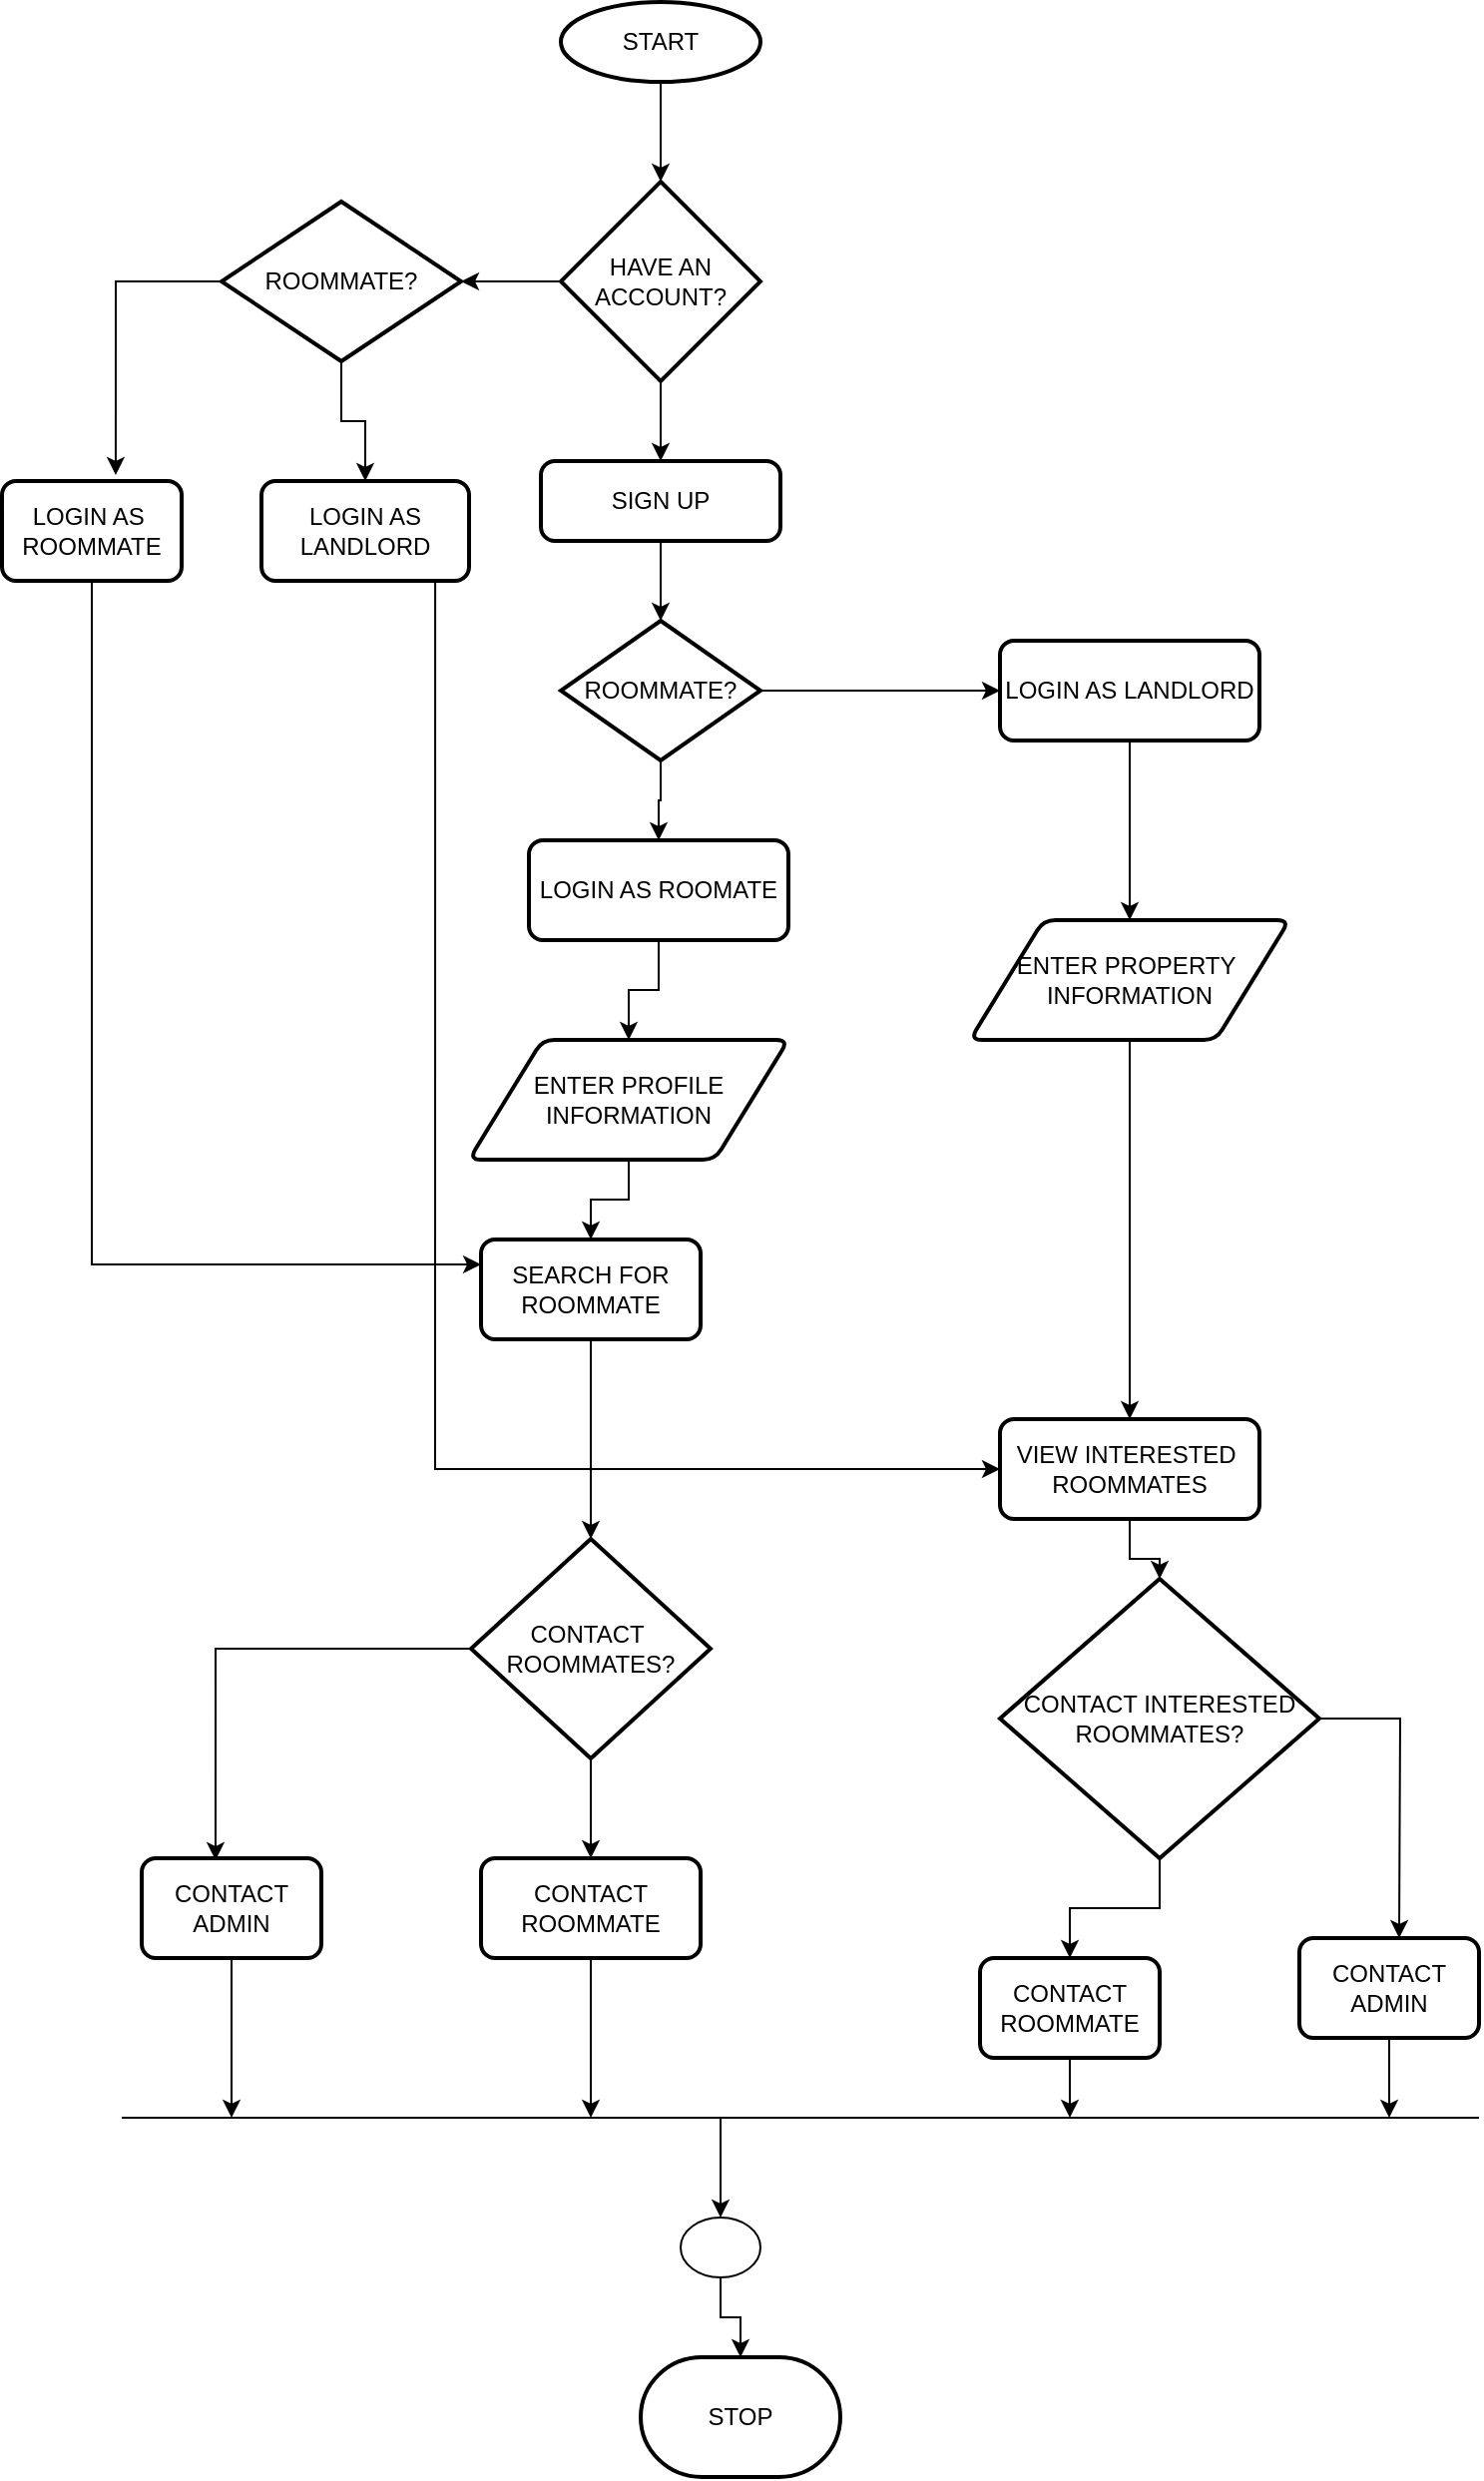 <mxfile version="21.6.6" type="github">
  <diagram id="C5RBs43oDa-KdzZeNtuy" name="Page-1">
    <mxGraphModel dx="880" dy="459" grid="1" gridSize="10" guides="1" tooltips="1" connect="1" arrows="1" fold="1" page="1" pageScale="1" pageWidth="827" pageHeight="1169" background="none" math="0" shadow="0">
      <root>
        <mxCell id="WIyWlLk6GJQsqaUBKTNV-0" />
        <mxCell id="WIyWlLk6GJQsqaUBKTNV-1" parent="WIyWlLk6GJQsqaUBKTNV-0" />
        <mxCell id="8Zkj71_NseK_AkveXsGC-8" style="edgeStyle=orthogonalEdgeStyle;rounded=0;orthogonalLoop=1;jettySize=auto;html=1;entryX=0.5;entryY=0;entryDx=0;entryDy=0;entryPerimeter=0;" edge="1" parent="WIyWlLk6GJQsqaUBKTNV-1" source="8Zkj71_NseK_AkveXsGC-0" target="8Zkj71_NseK_AkveXsGC-1">
          <mxGeometry relative="1" as="geometry" />
        </mxCell>
        <mxCell id="8Zkj71_NseK_AkveXsGC-0" value="START" style="strokeWidth=2;html=1;shape=mxgraph.flowchart.start_1;whiteSpace=wrap;" vertex="1" parent="WIyWlLk6GJQsqaUBKTNV-1">
          <mxGeometry x="300" y="20" width="100" height="40" as="geometry" />
        </mxCell>
        <mxCell id="8Zkj71_NseK_AkveXsGC-9" style="edgeStyle=orthogonalEdgeStyle;rounded=0;orthogonalLoop=1;jettySize=auto;html=1;entryX=0.5;entryY=0;entryDx=0;entryDy=0;" edge="1" parent="WIyWlLk6GJQsqaUBKTNV-1" source="8Zkj71_NseK_AkveXsGC-1" target="8Zkj71_NseK_AkveXsGC-2">
          <mxGeometry relative="1" as="geometry" />
        </mxCell>
        <mxCell id="8Zkj71_NseK_AkveXsGC-17" value="" style="edgeStyle=orthogonalEdgeStyle;rounded=0;orthogonalLoop=1;jettySize=auto;html=1;" edge="1" parent="WIyWlLk6GJQsqaUBKTNV-1" source="8Zkj71_NseK_AkveXsGC-1" target="8Zkj71_NseK_AkveXsGC-16">
          <mxGeometry relative="1" as="geometry" />
        </mxCell>
        <mxCell id="8Zkj71_NseK_AkveXsGC-1" value="HAVE AN ACCOUNT?" style="strokeWidth=2;html=1;shape=mxgraph.flowchart.decision;whiteSpace=wrap;" vertex="1" parent="WIyWlLk6GJQsqaUBKTNV-1">
          <mxGeometry x="300" y="110" width="100" height="100" as="geometry" />
        </mxCell>
        <mxCell id="8Zkj71_NseK_AkveXsGC-10" value="" style="edgeStyle=orthogonalEdgeStyle;rounded=0;orthogonalLoop=1;jettySize=auto;html=1;" edge="1" parent="WIyWlLk6GJQsqaUBKTNV-1" source="8Zkj71_NseK_AkveXsGC-2" target="8Zkj71_NseK_AkveXsGC-3">
          <mxGeometry relative="1" as="geometry" />
        </mxCell>
        <mxCell id="8Zkj71_NseK_AkveXsGC-2" value="SIGN UP" style="rounded=1;whiteSpace=wrap;html=1;absoluteArcSize=1;arcSize=14;strokeWidth=2;" vertex="1" parent="WIyWlLk6GJQsqaUBKTNV-1">
          <mxGeometry x="290" y="250" width="120" height="40" as="geometry" />
        </mxCell>
        <mxCell id="8Zkj71_NseK_AkveXsGC-11" value="" style="edgeStyle=orthogonalEdgeStyle;rounded=0;orthogonalLoop=1;jettySize=auto;html=1;" edge="1" parent="WIyWlLk6GJQsqaUBKTNV-1" source="8Zkj71_NseK_AkveXsGC-3" target="8Zkj71_NseK_AkveXsGC-5">
          <mxGeometry relative="1" as="geometry" />
        </mxCell>
        <mxCell id="8Zkj71_NseK_AkveXsGC-13" style="edgeStyle=orthogonalEdgeStyle;rounded=0;orthogonalLoop=1;jettySize=auto;html=1;entryX=0;entryY=0.5;entryDx=0;entryDy=0;" edge="1" parent="WIyWlLk6GJQsqaUBKTNV-1" source="8Zkj71_NseK_AkveXsGC-3" target="8Zkj71_NseK_AkveXsGC-4">
          <mxGeometry relative="1" as="geometry" />
        </mxCell>
        <mxCell id="8Zkj71_NseK_AkveXsGC-3" value="ROOMMATE?" style="strokeWidth=2;html=1;shape=mxgraph.flowchart.decision;whiteSpace=wrap;" vertex="1" parent="WIyWlLk6GJQsqaUBKTNV-1">
          <mxGeometry x="300" y="330" width="100" height="70" as="geometry" />
        </mxCell>
        <mxCell id="8Zkj71_NseK_AkveXsGC-14" value="" style="edgeStyle=orthogonalEdgeStyle;rounded=0;orthogonalLoop=1;jettySize=auto;html=1;" edge="1" parent="WIyWlLk6GJQsqaUBKTNV-1" source="8Zkj71_NseK_AkveXsGC-4" target="8Zkj71_NseK_AkveXsGC-7">
          <mxGeometry relative="1" as="geometry" />
        </mxCell>
        <mxCell id="8Zkj71_NseK_AkveXsGC-4" value="LOGIN AS LANDLORD" style="rounded=1;whiteSpace=wrap;html=1;absoluteArcSize=1;arcSize=14;strokeWidth=2;" vertex="1" parent="WIyWlLk6GJQsqaUBKTNV-1">
          <mxGeometry x="520" y="340" width="130" height="50" as="geometry" />
        </mxCell>
        <mxCell id="8Zkj71_NseK_AkveXsGC-12" value="" style="edgeStyle=orthogonalEdgeStyle;rounded=0;orthogonalLoop=1;jettySize=auto;html=1;" edge="1" parent="WIyWlLk6GJQsqaUBKTNV-1" source="8Zkj71_NseK_AkveXsGC-5" target="8Zkj71_NseK_AkveXsGC-6">
          <mxGeometry relative="1" as="geometry" />
        </mxCell>
        <mxCell id="8Zkj71_NseK_AkveXsGC-5" value="LOGIN AS ROOMATE" style="rounded=1;whiteSpace=wrap;html=1;absoluteArcSize=1;arcSize=14;strokeWidth=2;" vertex="1" parent="WIyWlLk6GJQsqaUBKTNV-1">
          <mxGeometry x="284" y="440" width="130" height="50" as="geometry" />
        </mxCell>
        <mxCell id="8Zkj71_NseK_AkveXsGC-23" value="" style="edgeStyle=orthogonalEdgeStyle;rounded=0;orthogonalLoop=1;jettySize=auto;html=1;" edge="1" parent="WIyWlLk6GJQsqaUBKTNV-1" source="8Zkj71_NseK_AkveXsGC-6" target="8Zkj71_NseK_AkveXsGC-22">
          <mxGeometry relative="1" as="geometry" />
        </mxCell>
        <mxCell id="8Zkj71_NseK_AkveXsGC-6" value="ENTER PROFILE INFORMATION" style="shape=parallelogram;html=1;strokeWidth=2;perimeter=parallelogramPerimeter;whiteSpace=wrap;rounded=1;arcSize=12;size=0.23;" vertex="1" parent="WIyWlLk6GJQsqaUBKTNV-1">
          <mxGeometry x="254" y="540" width="160" height="60" as="geometry" />
        </mxCell>
        <mxCell id="8Zkj71_NseK_AkveXsGC-26" style="edgeStyle=orthogonalEdgeStyle;rounded=0;orthogonalLoop=1;jettySize=auto;html=1;entryX=0.5;entryY=0;entryDx=0;entryDy=0;" edge="1" parent="WIyWlLk6GJQsqaUBKTNV-1" source="8Zkj71_NseK_AkveXsGC-7" target="8Zkj71_NseK_AkveXsGC-27">
          <mxGeometry relative="1" as="geometry">
            <mxPoint x="585" y="670" as="targetPoint" />
          </mxGeometry>
        </mxCell>
        <mxCell id="8Zkj71_NseK_AkveXsGC-7" value="ENTER PROPERTY&amp;nbsp;&lt;br&gt;INFORMATION" style="shape=parallelogram;html=1;strokeWidth=2;perimeter=parallelogramPerimeter;whiteSpace=wrap;rounded=1;arcSize=12;size=0.23;" vertex="1" parent="WIyWlLk6GJQsqaUBKTNV-1">
          <mxGeometry x="505" y="480" width="160" height="60" as="geometry" />
        </mxCell>
        <mxCell id="8Zkj71_NseK_AkveXsGC-20" value="" style="edgeStyle=orthogonalEdgeStyle;rounded=0;orthogonalLoop=1;jettySize=auto;html=1;" edge="1" parent="WIyWlLk6GJQsqaUBKTNV-1" source="8Zkj71_NseK_AkveXsGC-16" target="8Zkj71_NseK_AkveXsGC-18">
          <mxGeometry relative="1" as="geometry" />
        </mxCell>
        <mxCell id="8Zkj71_NseK_AkveXsGC-21" style="edgeStyle=orthogonalEdgeStyle;rounded=0;orthogonalLoop=1;jettySize=auto;html=1;entryX=0.633;entryY=-0.06;entryDx=0;entryDy=0;entryPerimeter=0;" edge="1" parent="WIyWlLk6GJQsqaUBKTNV-1" source="8Zkj71_NseK_AkveXsGC-16" target="8Zkj71_NseK_AkveXsGC-19">
          <mxGeometry relative="1" as="geometry" />
        </mxCell>
        <mxCell id="8Zkj71_NseK_AkveXsGC-16" value="ROOMMATE?" style="strokeWidth=2;html=1;shape=mxgraph.flowchart.decision;whiteSpace=wrap;" vertex="1" parent="WIyWlLk6GJQsqaUBKTNV-1">
          <mxGeometry x="130" y="120" width="120" height="80" as="geometry" />
        </mxCell>
        <mxCell id="8Zkj71_NseK_AkveXsGC-28" style="edgeStyle=orthogonalEdgeStyle;rounded=0;orthogonalLoop=1;jettySize=auto;html=1;exitX=0.837;exitY=0.98;exitDx=0;exitDy=0;entryX=0;entryY=0.5;entryDx=0;entryDy=0;exitPerimeter=0;" edge="1" parent="WIyWlLk6GJQsqaUBKTNV-1" source="8Zkj71_NseK_AkveXsGC-18" target="8Zkj71_NseK_AkveXsGC-27">
          <mxGeometry relative="1" as="geometry">
            <mxPoint x="495.75" y="762" as="targetPoint" />
            <mxPoint x="172.24" y="300" as="sourcePoint" />
          </mxGeometry>
        </mxCell>
        <mxCell id="8Zkj71_NseK_AkveXsGC-18" value="LOGIN AS &lt;br&gt;LANDLORD" style="rounded=1;whiteSpace=wrap;html=1;absoluteArcSize=1;arcSize=14;strokeWidth=2;" vertex="1" parent="WIyWlLk6GJQsqaUBKTNV-1">
          <mxGeometry x="150" y="260" width="104" height="50" as="geometry" />
        </mxCell>
        <mxCell id="8Zkj71_NseK_AkveXsGC-25" style="edgeStyle=orthogonalEdgeStyle;rounded=0;orthogonalLoop=1;jettySize=auto;html=1;exitX=0.5;exitY=1;exitDx=0;exitDy=0;entryX=0;entryY=0.25;entryDx=0;entryDy=0;" edge="1" parent="WIyWlLk6GJQsqaUBKTNV-1" source="8Zkj71_NseK_AkveXsGC-19" target="8Zkj71_NseK_AkveXsGC-22">
          <mxGeometry relative="1" as="geometry">
            <mxPoint x="10" y="330" as="sourcePoint" />
            <mxPoint x="230" y="650" as="targetPoint" />
          </mxGeometry>
        </mxCell>
        <mxCell id="8Zkj71_NseK_AkveXsGC-19" value="LOGIN AS&amp;nbsp;&lt;br&gt;ROOMMATE" style="rounded=1;whiteSpace=wrap;html=1;absoluteArcSize=1;arcSize=14;strokeWidth=2;" vertex="1" parent="WIyWlLk6GJQsqaUBKTNV-1">
          <mxGeometry x="20" y="260" width="90" height="50" as="geometry" />
        </mxCell>
        <mxCell id="8Zkj71_NseK_AkveXsGC-33" value="" style="edgeStyle=orthogonalEdgeStyle;rounded=0;orthogonalLoop=1;jettySize=auto;html=1;" edge="1" parent="WIyWlLk6GJQsqaUBKTNV-1" source="8Zkj71_NseK_AkveXsGC-22" target="8Zkj71_NseK_AkveXsGC-32">
          <mxGeometry relative="1" as="geometry" />
        </mxCell>
        <mxCell id="8Zkj71_NseK_AkveXsGC-22" value="SEARCH FOR ROOMMATE" style="rounded=1;whiteSpace=wrap;html=1;absoluteArcSize=1;arcSize=14;strokeWidth=2;" vertex="1" parent="WIyWlLk6GJQsqaUBKTNV-1">
          <mxGeometry x="260" y="640" width="110" height="50" as="geometry" />
        </mxCell>
        <mxCell id="8Zkj71_NseK_AkveXsGC-31" value="" style="edgeStyle=orthogonalEdgeStyle;rounded=0;orthogonalLoop=1;jettySize=auto;html=1;" edge="1" parent="WIyWlLk6GJQsqaUBKTNV-1" source="8Zkj71_NseK_AkveXsGC-27" target="8Zkj71_NseK_AkveXsGC-30">
          <mxGeometry relative="1" as="geometry" />
        </mxCell>
        <mxCell id="8Zkj71_NseK_AkveXsGC-27" value="VIEW INTERESTED&amp;nbsp;&lt;br&gt;ROOMMATES" style="rounded=1;whiteSpace=wrap;html=1;absoluteArcSize=1;arcSize=14;strokeWidth=2;" vertex="1" parent="WIyWlLk6GJQsqaUBKTNV-1">
          <mxGeometry x="520" y="730" width="130" height="50" as="geometry" />
        </mxCell>
        <mxCell id="8Zkj71_NseK_AkveXsGC-42" value="" style="edgeStyle=orthogonalEdgeStyle;rounded=0;orthogonalLoop=1;jettySize=auto;html=1;" edge="1" parent="WIyWlLk6GJQsqaUBKTNV-1" source="8Zkj71_NseK_AkveXsGC-30" target="8Zkj71_NseK_AkveXsGC-38">
          <mxGeometry relative="1" as="geometry" />
        </mxCell>
        <mxCell id="8Zkj71_NseK_AkveXsGC-44" style="edgeStyle=orthogonalEdgeStyle;rounded=0;orthogonalLoop=1;jettySize=auto;html=1;" edge="1" parent="WIyWlLk6GJQsqaUBKTNV-1" source="8Zkj71_NseK_AkveXsGC-30">
          <mxGeometry relative="1" as="geometry">
            <mxPoint x="720" y="990" as="targetPoint" />
          </mxGeometry>
        </mxCell>
        <mxCell id="8Zkj71_NseK_AkveXsGC-30" value="CONTACT INTERESTED ROOMMATES?" style="strokeWidth=2;html=1;shape=mxgraph.flowchart.decision;whiteSpace=wrap;" vertex="1" parent="WIyWlLk6GJQsqaUBKTNV-1">
          <mxGeometry x="520" y="810" width="160" height="140" as="geometry" />
        </mxCell>
        <mxCell id="8Zkj71_NseK_AkveXsGC-40" value="" style="edgeStyle=orthogonalEdgeStyle;rounded=0;orthogonalLoop=1;jettySize=auto;html=1;" edge="1" parent="WIyWlLk6GJQsqaUBKTNV-1" source="8Zkj71_NseK_AkveXsGC-32" target="8Zkj71_NseK_AkveXsGC-34">
          <mxGeometry relative="1" as="geometry" />
        </mxCell>
        <mxCell id="8Zkj71_NseK_AkveXsGC-41" style="edgeStyle=orthogonalEdgeStyle;rounded=0;orthogonalLoop=1;jettySize=auto;html=1;entryX=0.411;entryY=0.02;entryDx=0;entryDy=0;entryPerimeter=0;" edge="1" parent="WIyWlLk6GJQsqaUBKTNV-1" source="8Zkj71_NseK_AkveXsGC-32" target="8Zkj71_NseK_AkveXsGC-35">
          <mxGeometry relative="1" as="geometry" />
        </mxCell>
        <mxCell id="8Zkj71_NseK_AkveXsGC-32" value="CONTACT&amp;nbsp; ROOMMATES?" style="strokeWidth=2;html=1;shape=mxgraph.flowchart.decision;whiteSpace=wrap;" vertex="1" parent="WIyWlLk6GJQsqaUBKTNV-1">
          <mxGeometry x="255" y="790" width="120" height="110" as="geometry" />
        </mxCell>
        <mxCell id="8Zkj71_NseK_AkveXsGC-53" style="edgeStyle=orthogonalEdgeStyle;rounded=0;orthogonalLoop=1;jettySize=auto;html=1;" edge="1" parent="WIyWlLk6GJQsqaUBKTNV-1" source="8Zkj71_NseK_AkveXsGC-34">
          <mxGeometry relative="1" as="geometry">
            <mxPoint x="315" y="1080" as="targetPoint" />
          </mxGeometry>
        </mxCell>
        <mxCell id="8Zkj71_NseK_AkveXsGC-34" value="CONTACT ROOMMATE" style="rounded=1;whiteSpace=wrap;html=1;absoluteArcSize=1;arcSize=14;strokeWidth=2;" vertex="1" parent="WIyWlLk6GJQsqaUBKTNV-1">
          <mxGeometry x="260" y="950" width="110" height="50" as="geometry" />
        </mxCell>
        <mxCell id="8Zkj71_NseK_AkveXsGC-54" style="edgeStyle=orthogonalEdgeStyle;rounded=0;orthogonalLoop=1;jettySize=auto;html=1;" edge="1" parent="WIyWlLk6GJQsqaUBKTNV-1" source="8Zkj71_NseK_AkveXsGC-35">
          <mxGeometry relative="1" as="geometry">
            <mxPoint x="135" y="1080" as="targetPoint" />
          </mxGeometry>
        </mxCell>
        <mxCell id="8Zkj71_NseK_AkveXsGC-35" value="CONTACT ADMIN" style="rounded=1;whiteSpace=wrap;html=1;absoluteArcSize=1;arcSize=14;strokeWidth=2;" vertex="1" parent="WIyWlLk6GJQsqaUBKTNV-1">
          <mxGeometry x="90" y="950" width="90" height="50" as="geometry" />
        </mxCell>
        <mxCell id="8Zkj71_NseK_AkveXsGC-52" style="edgeStyle=orthogonalEdgeStyle;rounded=0;orthogonalLoop=1;jettySize=auto;html=1;" edge="1" parent="WIyWlLk6GJQsqaUBKTNV-1" source="8Zkj71_NseK_AkveXsGC-38">
          <mxGeometry relative="1" as="geometry">
            <mxPoint x="555" y="1080" as="targetPoint" />
          </mxGeometry>
        </mxCell>
        <mxCell id="8Zkj71_NseK_AkveXsGC-38" value="CONTACT ROOMMATE" style="rounded=1;whiteSpace=wrap;html=1;absoluteArcSize=1;arcSize=14;strokeWidth=2;" vertex="1" parent="WIyWlLk6GJQsqaUBKTNV-1">
          <mxGeometry x="510" y="1000" width="90" height="50" as="geometry" />
        </mxCell>
        <mxCell id="8Zkj71_NseK_AkveXsGC-51" style="edgeStyle=orthogonalEdgeStyle;rounded=0;orthogonalLoop=1;jettySize=auto;html=1;" edge="1" parent="WIyWlLk6GJQsqaUBKTNV-1" source="8Zkj71_NseK_AkveXsGC-39">
          <mxGeometry relative="1" as="geometry">
            <mxPoint x="715" y="1080" as="targetPoint" />
          </mxGeometry>
        </mxCell>
        <mxCell id="8Zkj71_NseK_AkveXsGC-39" value="CONTACT ADMIN" style="rounded=1;whiteSpace=wrap;html=1;absoluteArcSize=1;arcSize=14;strokeWidth=2;" vertex="1" parent="WIyWlLk6GJQsqaUBKTNV-1">
          <mxGeometry x="670" y="990" width="90" height="50" as="geometry" />
        </mxCell>
        <mxCell id="8Zkj71_NseK_AkveXsGC-45" value="STOP" style="strokeWidth=2;html=1;shape=mxgraph.flowchart.terminator;whiteSpace=wrap;" vertex="1" parent="WIyWlLk6GJQsqaUBKTNV-1">
          <mxGeometry x="340" y="1200" width="100" height="60" as="geometry" />
        </mxCell>
        <mxCell id="8Zkj71_NseK_AkveXsGC-59" value="" style="edgeStyle=orthogonalEdgeStyle;rounded=0;orthogonalLoop=1;jettySize=auto;html=1;" edge="1" parent="WIyWlLk6GJQsqaUBKTNV-1" source="8Zkj71_NseK_AkveXsGC-49" target="8Zkj71_NseK_AkveXsGC-45">
          <mxGeometry relative="1" as="geometry" />
        </mxCell>
        <mxCell id="8Zkj71_NseK_AkveXsGC-49" value="" style="verticalLabelPosition=bottom;verticalAlign=top;html=1;shape=mxgraph.flowchart.on-page_reference;" vertex="1" parent="WIyWlLk6GJQsqaUBKTNV-1">
          <mxGeometry x="360" y="1130" width="40" height="30" as="geometry" />
        </mxCell>
        <mxCell id="8Zkj71_NseK_AkveXsGC-50" value="" style="endArrow=none;html=1;rounded=0;" edge="1" parent="WIyWlLk6GJQsqaUBKTNV-1">
          <mxGeometry width="50" height="50" relative="1" as="geometry">
            <mxPoint x="80" y="1080" as="sourcePoint" />
            <mxPoint x="760" y="1080" as="targetPoint" />
          </mxGeometry>
        </mxCell>
        <mxCell id="8Zkj71_NseK_AkveXsGC-58" value="" style="endArrow=classic;html=1;rounded=0;entryX=0.5;entryY=0;entryDx=0;entryDy=0;entryPerimeter=0;" edge="1" parent="WIyWlLk6GJQsqaUBKTNV-1" target="8Zkj71_NseK_AkveXsGC-49">
          <mxGeometry width="50" height="50" relative="1" as="geometry">
            <mxPoint x="380" y="1080" as="sourcePoint" />
            <mxPoint x="450" y="1030" as="targetPoint" />
            <Array as="points" />
          </mxGeometry>
        </mxCell>
      </root>
    </mxGraphModel>
  </diagram>
</mxfile>
